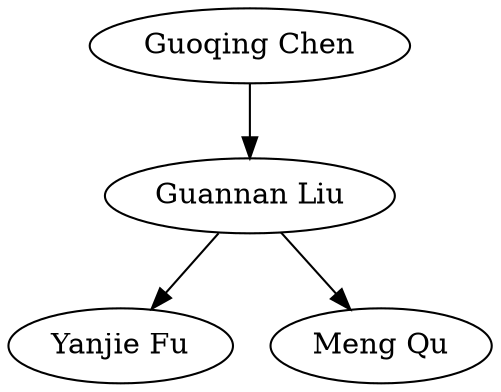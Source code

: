 strict digraph G{
"Guoqing Chen" -> "Guannan Liu"
"Guannan Liu" -> "Yanjie Fu"
"Guannan Liu" -> "Meng Qu"
}